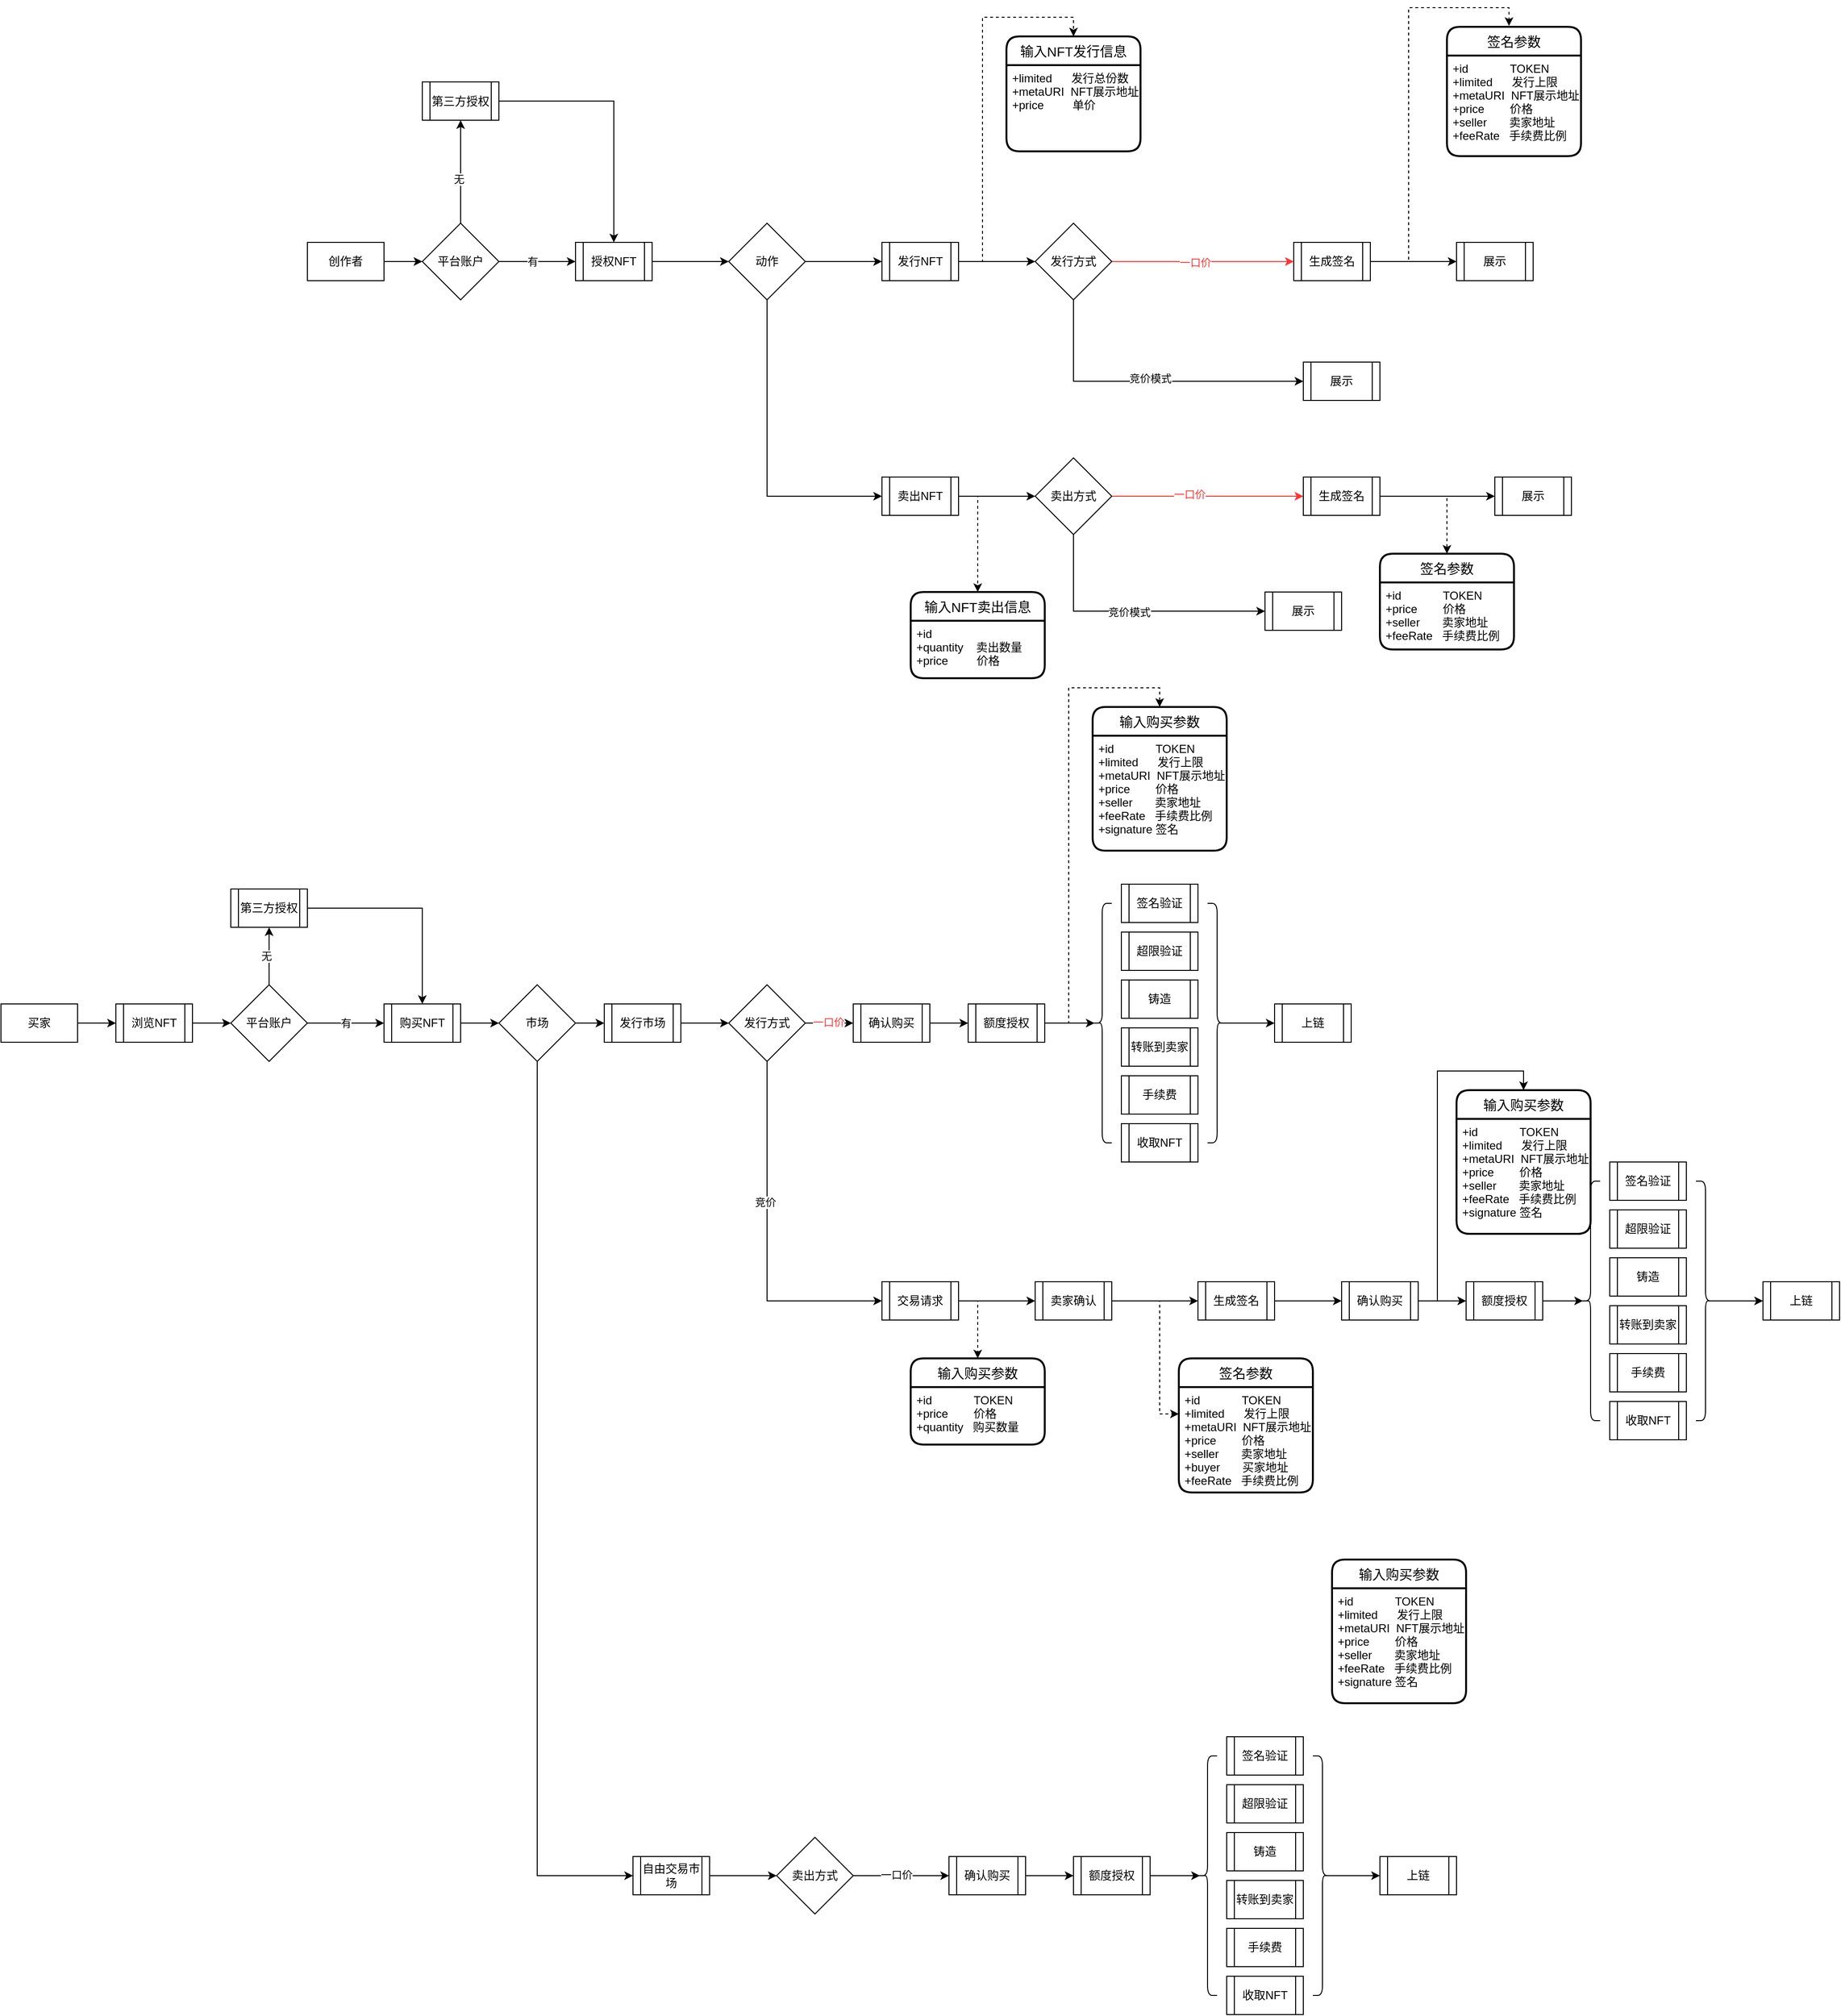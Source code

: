 <mxfile version="18.1.2" type="github">
  <diagram id="UTzgL9qfjFfGgWq564MX" name="Page-1">
    <mxGraphModel dx="3356" dy="2102" grid="1" gridSize="10" guides="1" tooltips="1" connect="1" arrows="1" fold="1" page="0" pageScale="1" pageWidth="827" pageHeight="1169" math="0" shadow="0">
      <root>
        <mxCell id="0" />
        <mxCell id="1" parent="0" />
        <mxCell id="T9-NXceqQanARWgvFfsZ-11" style="edgeStyle=orthogonalEdgeStyle;rounded=0;orthogonalLoop=1;jettySize=auto;html=1;exitX=1;exitY=0.5;exitDx=0;exitDy=0;" edge="1" parent="1" source="T9-NXceqQanARWgvFfsZ-1" target="T9-NXceqQanARWgvFfsZ-10">
          <mxGeometry relative="1" as="geometry" />
        </mxCell>
        <mxCell id="T9-NXceqQanARWgvFfsZ-1" value="创作者" style="rounded=0;whiteSpace=wrap;html=1;" vertex="1" parent="1">
          <mxGeometry x="-360" y="-205" width="80" height="40" as="geometry" />
        </mxCell>
        <mxCell id="T9-NXceqQanARWgvFfsZ-4" value="输入NFT发行信息" style="swimlane;childLayout=stackLayout;horizontal=1;startSize=30;horizontalStack=0;rounded=1;fontSize=14;fontStyle=0;strokeWidth=2;resizeParent=0;resizeLast=1;shadow=0;dashed=0;align=center;" vertex="1" parent="1">
          <mxGeometry x="370" y="-420" width="140" height="120" as="geometry" />
        </mxCell>
        <mxCell id="T9-NXceqQanARWgvFfsZ-5" value="+limited      发行总份数&#xa;+metaURI  NFT展示地址&#xa;+price         单价" style="align=left;strokeColor=none;fillColor=none;spacingLeft=4;fontSize=12;verticalAlign=top;resizable=0;rotatable=0;part=1;" vertex="1" parent="T9-NXceqQanARWgvFfsZ-4">
          <mxGeometry y="30" width="140" height="90" as="geometry" />
        </mxCell>
        <mxCell id="T9-NXceqQanARWgvFfsZ-15" style="edgeStyle=orthogonalEdgeStyle;rounded=0;orthogonalLoop=1;jettySize=auto;html=1;exitX=1;exitY=0.5;exitDx=0;exitDy=0;entryX=0.5;entryY=0;entryDx=0;entryDy=0;" edge="1" parent="1" source="T9-NXceqQanARWgvFfsZ-8" target="T9-NXceqQanARWgvFfsZ-41">
          <mxGeometry relative="1" as="geometry">
            <mxPoint x="-50" y="-225" as="targetPoint" />
          </mxGeometry>
        </mxCell>
        <mxCell id="T9-NXceqQanARWgvFfsZ-8" value="第三方授权" style="shape=process;whiteSpace=wrap;html=1;backgroundOutline=1;" vertex="1" parent="1">
          <mxGeometry x="-240" y="-372.5" width="80" height="40" as="geometry" />
        </mxCell>
        <mxCell id="T9-NXceqQanARWgvFfsZ-12" style="edgeStyle=orthogonalEdgeStyle;rounded=0;orthogonalLoop=1;jettySize=auto;html=1;exitX=1;exitY=0.5;exitDx=0;exitDy=0;entryX=0;entryY=0.5;entryDx=0;entryDy=0;" edge="1" parent="1" source="T9-NXceqQanARWgvFfsZ-10" target="T9-NXceqQanARWgvFfsZ-41">
          <mxGeometry relative="1" as="geometry">
            <mxPoint x="-90" y="-185" as="targetPoint" />
          </mxGeometry>
        </mxCell>
        <mxCell id="T9-NXceqQanARWgvFfsZ-13" value="有" style="edgeLabel;html=1;align=center;verticalAlign=middle;resizable=0;points=[];" vertex="1" connectable="0" parent="T9-NXceqQanARWgvFfsZ-12">
          <mxGeometry x="-0.13" relative="1" as="geometry">
            <mxPoint as="offset" />
          </mxGeometry>
        </mxCell>
        <mxCell id="T9-NXceqQanARWgvFfsZ-14" style="edgeStyle=orthogonalEdgeStyle;rounded=0;orthogonalLoop=1;jettySize=auto;html=1;exitX=0.5;exitY=0;exitDx=0;exitDy=0;" edge="1" parent="1" source="T9-NXceqQanARWgvFfsZ-10" target="T9-NXceqQanARWgvFfsZ-8">
          <mxGeometry relative="1" as="geometry" />
        </mxCell>
        <mxCell id="T9-NXceqQanARWgvFfsZ-16" value="无" style="edgeLabel;html=1;align=center;verticalAlign=middle;resizable=0;points=[];" vertex="1" connectable="0" parent="T9-NXceqQanARWgvFfsZ-14">
          <mxGeometry x="-0.145" y="2" relative="1" as="geometry">
            <mxPoint as="offset" />
          </mxGeometry>
        </mxCell>
        <mxCell id="T9-NXceqQanARWgvFfsZ-10" value="平台账户" style="rhombus;whiteSpace=wrap;html=1;" vertex="1" parent="1">
          <mxGeometry x="-240" y="-225" width="80" height="80" as="geometry" />
        </mxCell>
        <mxCell id="T9-NXceqQanARWgvFfsZ-56" style="edgeStyle=orthogonalEdgeStyle;rounded=0;orthogonalLoop=1;jettySize=auto;html=1;exitX=1;exitY=0.5;exitDx=0;exitDy=0;" edge="1" parent="1" source="T9-NXceqQanARWgvFfsZ-17" target="T9-NXceqQanARWgvFfsZ-55">
          <mxGeometry relative="1" as="geometry" />
        </mxCell>
        <mxCell id="T9-NXceqQanARWgvFfsZ-17" value="买家" style="rounded=0;whiteSpace=wrap;html=1;" vertex="1" parent="1">
          <mxGeometry x="-680" y="590" width="80" height="40" as="geometry" />
        </mxCell>
        <mxCell id="T9-NXceqQanARWgvFfsZ-31" style="edgeStyle=orthogonalEdgeStyle;rounded=0;orthogonalLoop=1;jettySize=auto;html=1;exitX=1;exitY=0.5;exitDx=0;exitDy=0;entryX=0.463;entryY=-0.007;entryDx=0;entryDy=0;entryPerimeter=0;dashed=1;" edge="1" parent="1" source="T9-NXceqQanARWgvFfsZ-18" target="T9-NXceqQanARWgvFfsZ-20">
          <mxGeometry relative="1" as="geometry" />
        </mxCell>
        <mxCell id="T9-NXceqQanARWgvFfsZ-76" style="edgeStyle=orthogonalEdgeStyle;rounded=0;orthogonalLoop=1;jettySize=auto;html=1;exitX=1;exitY=0.5;exitDx=0;exitDy=0;" edge="1" parent="1" source="T9-NXceqQanARWgvFfsZ-18" target="T9-NXceqQanARWgvFfsZ-75">
          <mxGeometry relative="1" as="geometry" />
        </mxCell>
        <mxCell id="T9-NXceqQanARWgvFfsZ-18" value="生成签名" style="shape=process;whiteSpace=wrap;html=1;backgroundOutline=1;" vertex="1" parent="1">
          <mxGeometry x="670" y="-205" width="80" height="40" as="geometry" />
        </mxCell>
        <mxCell id="T9-NXceqQanARWgvFfsZ-20" value="签名参数" style="swimlane;childLayout=stackLayout;horizontal=1;startSize=30;horizontalStack=0;rounded=1;fontSize=14;fontStyle=0;strokeWidth=2;resizeParent=0;resizeLast=1;shadow=0;dashed=0;align=center;" vertex="1" parent="1">
          <mxGeometry x="830" y="-430" width="140" height="135" as="geometry" />
        </mxCell>
        <mxCell id="T9-NXceqQanARWgvFfsZ-21" value="+id             TOKEN&#xa;+limited      发行上限&#xa;+metaURI  NFT展示地址&#xa;+price        价格&#xa;+seller       卖家地址&#xa;+feeRate   手续费比例" style="align=left;strokeColor=none;fillColor=none;spacingLeft=4;fontSize=12;verticalAlign=top;resizable=0;rotatable=0;part=1;" vertex="1" parent="T9-NXceqQanARWgvFfsZ-20">
          <mxGeometry y="30" width="140" height="105" as="geometry" />
        </mxCell>
        <mxCell id="T9-NXceqQanARWgvFfsZ-81" style="edgeStyle=orthogonalEdgeStyle;rounded=0;orthogonalLoop=1;jettySize=auto;html=1;exitX=1;exitY=0.5;exitDx=0;exitDy=0;" edge="1" parent="1" source="T9-NXceqQanARWgvFfsZ-22" target="T9-NXceqQanARWgvFfsZ-80">
          <mxGeometry relative="1" as="geometry" />
        </mxCell>
        <mxCell id="T9-NXceqQanARWgvFfsZ-85" style="edgeStyle=orthogonalEdgeStyle;rounded=0;orthogonalLoop=1;jettySize=auto;html=1;exitX=1;exitY=0.5;exitDx=0;exitDy=0;dashed=1;" edge="1" parent="1" source="T9-NXceqQanARWgvFfsZ-22" target="T9-NXceqQanARWgvFfsZ-32">
          <mxGeometry relative="1" as="geometry" />
        </mxCell>
        <mxCell id="T9-NXceqQanARWgvFfsZ-22" value="卖出NFT" style="shape=process;whiteSpace=wrap;html=1;backgroundOutline=1;" vertex="1" parent="1">
          <mxGeometry x="240" y="40" width="80" height="40" as="geometry" />
        </mxCell>
        <mxCell id="T9-NXceqQanARWgvFfsZ-69" style="edgeStyle=orthogonalEdgeStyle;rounded=0;orthogonalLoop=1;jettySize=auto;html=1;exitX=1;exitY=0.5;exitDx=0;exitDy=0;" edge="1" parent="1" source="T9-NXceqQanARWgvFfsZ-27" target="T9-NXceqQanARWgvFfsZ-68">
          <mxGeometry relative="1" as="geometry" />
        </mxCell>
        <mxCell id="T9-NXceqQanARWgvFfsZ-73" style="edgeStyle=orthogonalEdgeStyle;rounded=0;orthogonalLoop=1;jettySize=auto;html=1;exitX=1;exitY=0.5;exitDx=0;exitDy=0;entryX=0.5;entryY=0;entryDx=0;entryDy=0;dashed=1;" edge="1" parent="1" source="T9-NXceqQanARWgvFfsZ-27" target="T9-NXceqQanARWgvFfsZ-4">
          <mxGeometry relative="1" as="geometry" />
        </mxCell>
        <mxCell id="T9-NXceqQanARWgvFfsZ-27" value="发行NFT" style="shape=process;whiteSpace=wrap;html=1;backgroundOutline=1;" vertex="1" parent="1">
          <mxGeometry x="240" y="-205" width="80" height="40" as="geometry" />
        </mxCell>
        <mxCell id="T9-NXceqQanARWgvFfsZ-32" value="输入NFT卖出信息" style="swimlane;childLayout=stackLayout;horizontal=1;startSize=30;horizontalStack=0;rounded=1;fontSize=14;fontStyle=0;strokeWidth=2;resizeParent=0;resizeLast=1;shadow=0;dashed=0;align=center;" vertex="1" parent="1">
          <mxGeometry x="270" y="160" width="140" height="90" as="geometry" />
        </mxCell>
        <mxCell id="T9-NXceqQanARWgvFfsZ-33" value="+id&#xa;+quantity    卖出数量&#xa;+price         价格" style="align=left;strokeColor=none;fillColor=none;spacingLeft=4;fontSize=12;verticalAlign=top;resizable=0;rotatable=0;part=1;" vertex="1" parent="T9-NXceqQanARWgvFfsZ-32">
          <mxGeometry y="30" width="140" height="60" as="geometry" />
        </mxCell>
        <mxCell id="T9-NXceqQanARWgvFfsZ-37" value="签名参数" style="swimlane;childLayout=stackLayout;horizontal=1;startSize=30;horizontalStack=0;rounded=1;fontSize=14;fontStyle=0;strokeWidth=2;resizeParent=0;resizeLast=1;shadow=0;dashed=0;align=center;" vertex="1" parent="1">
          <mxGeometry x="760" y="120" width="140" height="100" as="geometry" />
        </mxCell>
        <mxCell id="T9-NXceqQanARWgvFfsZ-38" value="+id             TOKEN&#xa;+price        价格&#xa;+seller       卖家地址&#xa;+feeRate   手续费比例" style="align=left;strokeColor=none;fillColor=none;spacingLeft=4;fontSize=12;verticalAlign=top;resizable=0;rotatable=0;part=1;" vertex="1" parent="T9-NXceqQanARWgvFfsZ-37">
          <mxGeometry y="30" width="140" height="70" as="geometry" />
        </mxCell>
        <mxCell id="T9-NXceqQanARWgvFfsZ-44" style="edgeStyle=orthogonalEdgeStyle;rounded=0;orthogonalLoop=1;jettySize=auto;html=1;exitX=1;exitY=0.5;exitDx=0;exitDy=0;" edge="1" parent="1" source="T9-NXceqQanARWgvFfsZ-41" target="T9-NXceqQanARWgvFfsZ-43">
          <mxGeometry relative="1" as="geometry" />
        </mxCell>
        <mxCell id="T9-NXceqQanARWgvFfsZ-41" value="授权NFT" style="shape=process;whiteSpace=wrap;html=1;backgroundOutline=1;" vertex="1" parent="1">
          <mxGeometry x="-80" y="-205" width="80" height="40" as="geometry" />
        </mxCell>
        <mxCell id="T9-NXceqQanARWgvFfsZ-45" style="edgeStyle=orthogonalEdgeStyle;rounded=0;orthogonalLoop=1;jettySize=auto;html=1;exitX=1;exitY=0.5;exitDx=0;exitDy=0;" edge="1" parent="1" source="T9-NXceqQanARWgvFfsZ-43" target="T9-NXceqQanARWgvFfsZ-27">
          <mxGeometry relative="1" as="geometry" />
        </mxCell>
        <mxCell id="T9-NXceqQanARWgvFfsZ-46" style="edgeStyle=orthogonalEdgeStyle;rounded=0;orthogonalLoop=1;jettySize=auto;html=1;exitX=0.5;exitY=1;exitDx=0;exitDy=0;entryX=0;entryY=0.5;entryDx=0;entryDy=0;" edge="1" parent="1" source="T9-NXceqQanARWgvFfsZ-43" target="T9-NXceqQanARWgvFfsZ-22">
          <mxGeometry relative="1" as="geometry" />
        </mxCell>
        <mxCell id="T9-NXceqQanARWgvFfsZ-43" value="动作" style="rhombus;whiteSpace=wrap;html=1;" vertex="1" parent="1">
          <mxGeometry x="80" y="-225" width="80" height="80" as="geometry" />
        </mxCell>
        <mxCell id="T9-NXceqQanARWgvFfsZ-51" style="edgeStyle=orthogonalEdgeStyle;rounded=0;orthogonalLoop=1;jettySize=auto;html=1;exitX=0.5;exitY=0;exitDx=0;exitDy=0;entryX=0.5;entryY=1;entryDx=0;entryDy=0;" edge="1" parent="1" source="T9-NXceqQanARWgvFfsZ-47" target="T9-NXceqQanARWgvFfsZ-50">
          <mxGeometry relative="1" as="geometry" />
        </mxCell>
        <mxCell id="T9-NXceqQanARWgvFfsZ-52" value="无" style="edgeLabel;html=1;align=center;verticalAlign=middle;resizable=0;points=[];" vertex="1" connectable="0" parent="T9-NXceqQanARWgvFfsZ-51">
          <mxGeometry y="3" relative="1" as="geometry">
            <mxPoint as="offset" />
          </mxGeometry>
        </mxCell>
        <mxCell id="T9-NXceqQanARWgvFfsZ-53" value="有" style="edgeStyle=orthogonalEdgeStyle;rounded=0;orthogonalLoop=1;jettySize=auto;html=1;exitX=1;exitY=0.5;exitDx=0;exitDy=0;entryX=0;entryY=0.5;entryDx=0;entryDy=0;" edge="1" parent="1" source="T9-NXceqQanARWgvFfsZ-47" target="T9-NXceqQanARWgvFfsZ-49">
          <mxGeometry relative="1" as="geometry" />
        </mxCell>
        <mxCell id="T9-NXceqQanARWgvFfsZ-47" value="平台账户" style="rhombus;whiteSpace=wrap;html=1;" vertex="1" parent="1">
          <mxGeometry x="-440" y="570" width="80" height="80" as="geometry" />
        </mxCell>
        <mxCell id="T9-NXceqQanARWgvFfsZ-60" style="edgeStyle=orthogonalEdgeStyle;rounded=0;orthogonalLoop=1;jettySize=auto;html=1;exitX=1;exitY=0.5;exitDx=0;exitDy=0;entryX=0;entryY=0.5;entryDx=0;entryDy=0;" edge="1" parent="1" source="T9-NXceqQanARWgvFfsZ-49" target="T9-NXceqQanARWgvFfsZ-59">
          <mxGeometry relative="1" as="geometry" />
        </mxCell>
        <mxCell id="T9-NXceqQanARWgvFfsZ-49" value="购买NFT" style="shape=process;whiteSpace=wrap;html=1;backgroundOutline=1;" vertex="1" parent="1">
          <mxGeometry x="-280" y="590" width="80" height="40" as="geometry" />
        </mxCell>
        <mxCell id="T9-NXceqQanARWgvFfsZ-54" style="edgeStyle=orthogonalEdgeStyle;rounded=0;orthogonalLoop=1;jettySize=auto;html=1;exitX=1;exitY=0.5;exitDx=0;exitDy=0;" edge="1" parent="1" source="T9-NXceqQanARWgvFfsZ-50" target="T9-NXceqQanARWgvFfsZ-49">
          <mxGeometry relative="1" as="geometry" />
        </mxCell>
        <mxCell id="T9-NXceqQanARWgvFfsZ-50" value="第三方授权" style="shape=process;whiteSpace=wrap;html=1;backgroundOutline=1;" vertex="1" parent="1">
          <mxGeometry x="-440" y="470" width="80" height="40" as="geometry" />
        </mxCell>
        <mxCell id="T9-NXceqQanARWgvFfsZ-57" style="edgeStyle=orthogonalEdgeStyle;rounded=0;orthogonalLoop=1;jettySize=auto;html=1;exitX=1;exitY=0.5;exitDx=0;exitDy=0;" edge="1" parent="1" source="T9-NXceqQanARWgvFfsZ-55" target="T9-NXceqQanARWgvFfsZ-47">
          <mxGeometry relative="1" as="geometry" />
        </mxCell>
        <mxCell id="T9-NXceqQanARWgvFfsZ-55" value="浏览NFT" style="shape=process;whiteSpace=wrap;html=1;backgroundOutline=1;" vertex="1" parent="1">
          <mxGeometry x="-560" y="590" width="80" height="40" as="geometry" />
        </mxCell>
        <mxCell id="T9-NXceqQanARWgvFfsZ-95" style="edgeStyle=orthogonalEdgeStyle;rounded=0;orthogonalLoop=1;jettySize=auto;html=1;exitX=1;exitY=0.5;exitDx=0;exitDy=0;" edge="1" parent="1" source="T9-NXceqQanARWgvFfsZ-58" target="T9-NXceqQanARWgvFfsZ-94">
          <mxGeometry relative="1" as="geometry" />
        </mxCell>
        <mxCell id="T9-NXceqQanARWgvFfsZ-58" value="发行市场" style="shape=process;whiteSpace=wrap;html=1;backgroundOutline=1;" vertex="1" parent="1">
          <mxGeometry x="-50" y="590" width="80" height="40" as="geometry" />
        </mxCell>
        <mxCell id="T9-NXceqQanARWgvFfsZ-61" style="edgeStyle=orthogonalEdgeStyle;rounded=0;orthogonalLoop=1;jettySize=auto;html=1;exitX=1;exitY=0.5;exitDx=0;exitDy=0;" edge="1" parent="1" source="T9-NXceqQanARWgvFfsZ-59" target="T9-NXceqQanARWgvFfsZ-58">
          <mxGeometry relative="1" as="geometry" />
        </mxCell>
        <mxCell id="T9-NXceqQanARWgvFfsZ-64" style="edgeStyle=orthogonalEdgeStyle;rounded=0;orthogonalLoop=1;jettySize=auto;html=1;exitX=0.5;exitY=1;exitDx=0;exitDy=0;entryX=0;entryY=0.5;entryDx=0;entryDy=0;" edge="1" parent="1" source="T9-NXceqQanARWgvFfsZ-59" target="T9-NXceqQanARWgvFfsZ-63">
          <mxGeometry relative="1" as="geometry" />
        </mxCell>
        <mxCell id="T9-NXceqQanARWgvFfsZ-59" value="市场" style="rhombus;whiteSpace=wrap;html=1;" vertex="1" parent="1">
          <mxGeometry x="-160" y="570" width="80" height="80" as="geometry" />
        </mxCell>
        <mxCell id="T9-NXceqQanARWgvFfsZ-96" style="edgeStyle=orthogonalEdgeStyle;rounded=0;orthogonalLoop=1;jettySize=auto;html=1;exitX=1;exitY=0.5;exitDx=0;exitDy=0;" edge="1" parent="1" source="T9-NXceqQanARWgvFfsZ-63" target="T9-NXceqQanARWgvFfsZ-93">
          <mxGeometry relative="1" as="geometry" />
        </mxCell>
        <mxCell id="T9-NXceqQanARWgvFfsZ-63" value="自由交易市场" style="shape=process;whiteSpace=wrap;html=1;backgroundOutline=1;" vertex="1" parent="1">
          <mxGeometry x="-20" y="1480" width="80" height="40" as="geometry" />
        </mxCell>
        <mxCell id="T9-NXceqQanARWgvFfsZ-65" value="输入购买参数" style="swimlane;childLayout=stackLayout;horizontal=1;startSize=30;horizontalStack=0;rounded=1;fontSize=14;fontStyle=0;strokeWidth=2;resizeParent=0;resizeLast=1;shadow=0;dashed=0;align=center;" vertex="1" parent="1">
          <mxGeometry x="460" y="280" width="140" height="150" as="geometry" />
        </mxCell>
        <mxCell id="T9-NXceqQanARWgvFfsZ-66" value="+id             TOKEN&#xa;+limited      发行上限&#xa;+metaURI  NFT展示地址&#xa;+price        价格&#xa;+seller       卖家地址&#xa;+feeRate   手续费比例&#xa;+signature 签名" style="align=left;strokeColor=none;fillColor=none;spacingLeft=4;fontSize=12;verticalAlign=top;resizable=0;rotatable=0;part=1;" vertex="1" parent="T9-NXceqQanARWgvFfsZ-65">
          <mxGeometry y="30" width="140" height="120" as="geometry" />
        </mxCell>
        <mxCell id="T9-NXceqQanARWgvFfsZ-71" style="edgeStyle=orthogonalEdgeStyle;rounded=0;orthogonalLoop=1;jettySize=auto;html=1;exitX=1;exitY=0.5;exitDx=0;exitDy=0;strokeColor=#FF3333;" edge="1" parent="1" source="T9-NXceqQanARWgvFfsZ-68" target="T9-NXceqQanARWgvFfsZ-18">
          <mxGeometry relative="1" as="geometry" />
        </mxCell>
        <mxCell id="T9-NXceqQanARWgvFfsZ-72" value="一口价" style="edgeLabel;html=1;align=center;verticalAlign=middle;resizable=0;points=[];fontColor=#FF3333;" vertex="1" connectable="0" parent="T9-NXceqQanARWgvFfsZ-71">
          <mxGeometry x="-0.084" y="-1" relative="1" as="geometry">
            <mxPoint as="offset" />
          </mxGeometry>
        </mxCell>
        <mxCell id="T9-NXceqQanARWgvFfsZ-78" style="edgeStyle=orthogonalEdgeStyle;rounded=0;orthogonalLoop=1;jettySize=auto;html=1;exitX=0.5;exitY=1;exitDx=0;exitDy=0;entryX=0;entryY=0.5;entryDx=0;entryDy=0;" edge="1" parent="1" source="T9-NXceqQanARWgvFfsZ-68" target="T9-NXceqQanARWgvFfsZ-74">
          <mxGeometry relative="1" as="geometry" />
        </mxCell>
        <mxCell id="T9-NXceqQanARWgvFfsZ-79" value="竞价模式" style="edgeLabel;html=1;align=center;verticalAlign=middle;resizable=0;points=[];" vertex="1" connectable="0" parent="T9-NXceqQanARWgvFfsZ-78">
          <mxGeometry x="0.015" y="3" relative="1" as="geometry">
            <mxPoint as="offset" />
          </mxGeometry>
        </mxCell>
        <mxCell id="T9-NXceqQanARWgvFfsZ-68" value="发行方式" style="rhombus;whiteSpace=wrap;html=1;" vertex="1" parent="1">
          <mxGeometry x="400" y="-225" width="80" height="80" as="geometry" />
        </mxCell>
        <mxCell id="T9-NXceqQanARWgvFfsZ-74" value="展示" style="shape=process;whiteSpace=wrap;html=1;backgroundOutline=1;" vertex="1" parent="1">
          <mxGeometry x="680" y="-80" width="80" height="40" as="geometry" />
        </mxCell>
        <mxCell id="T9-NXceqQanARWgvFfsZ-75" value="展示" style="shape=process;whiteSpace=wrap;html=1;backgroundOutline=1;" vertex="1" parent="1">
          <mxGeometry x="840" y="-205" width="80" height="40" as="geometry" />
        </mxCell>
        <mxCell id="T9-NXceqQanARWgvFfsZ-83" style="edgeStyle=orthogonalEdgeStyle;rounded=0;orthogonalLoop=1;jettySize=auto;html=1;exitX=1;exitY=0.5;exitDx=0;exitDy=0;strokeColor=#FF3333;" edge="1" parent="1" source="T9-NXceqQanARWgvFfsZ-80" target="T9-NXceqQanARWgvFfsZ-82">
          <mxGeometry relative="1" as="geometry" />
        </mxCell>
        <mxCell id="T9-NXceqQanARWgvFfsZ-89" value="&lt;font color=&quot;#ff3333&quot;&gt;一口价&lt;/font&gt;" style="edgeLabel;html=1;align=center;verticalAlign=middle;resizable=0;points=[];" vertex="1" connectable="0" parent="T9-NXceqQanARWgvFfsZ-83">
          <mxGeometry x="-0.19" y="2" relative="1" as="geometry">
            <mxPoint as="offset" />
          </mxGeometry>
        </mxCell>
        <mxCell id="T9-NXceqQanARWgvFfsZ-91" style="edgeStyle=orthogonalEdgeStyle;rounded=0;orthogonalLoop=1;jettySize=auto;html=1;exitX=0.5;exitY=1;exitDx=0;exitDy=0;entryX=0;entryY=0.5;entryDx=0;entryDy=0;" edge="1" parent="1" source="T9-NXceqQanARWgvFfsZ-80" target="T9-NXceqQanARWgvFfsZ-90">
          <mxGeometry relative="1" as="geometry" />
        </mxCell>
        <mxCell id="T9-NXceqQanARWgvFfsZ-92" value="竞价模式" style="edgeLabel;html=1;align=center;verticalAlign=middle;resizable=0;points=[];" vertex="1" connectable="0" parent="T9-NXceqQanARWgvFfsZ-91">
          <mxGeometry x="-0.014" y="-1" relative="1" as="geometry">
            <mxPoint as="offset" />
          </mxGeometry>
        </mxCell>
        <mxCell id="T9-NXceqQanARWgvFfsZ-80" value="卖出方式" style="rhombus;whiteSpace=wrap;html=1;" vertex="1" parent="1">
          <mxGeometry x="400" y="20" width="80" height="80" as="geometry" />
        </mxCell>
        <mxCell id="T9-NXceqQanARWgvFfsZ-87" style="edgeStyle=orthogonalEdgeStyle;rounded=0;orthogonalLoop=1;jettySize=auto;html=1;exitX=1;exitY=0.5;exitDx=0;exitDy=0;" edge="1" parent="1" source="T9-NXceqQanARWgvFfsZ-82" target="T9-NXceqQanARWgvFfsZ-86">
          <mxGeometry relative="1" as="geometry" />
        </mxCell>
        <mxCell id="T9-NXceqQanARWgvFfsZ-88" style="edgeStyle=orthogonalEdgeStyle;rounded=0;orthogonalLoop=1;jettySize=auto;html=1;exitX=1;exitY=0.5;exitDx=0;exitDy=0;dashed=1;" edge="1" parent="1" source="T9-NXceqQanARWgvFfsZ-82" target="T9-NXceqQanARWgvFfsZ-37">
          <mxGeometry relative="1" as="geometry" />
        </mxCell>
        <mxCell id="T9-NXceqQanARWgvFfsZ-82" value="生成签名" style="shape=process;whiteSpace=wrap;html=1;backgroundOutline=1;" vertex="1" parent="1">
          <mxGeometry x="680" y="40" width="80" height="40" as="geometry" />
        </mxCell>
        <mxCell id="T9-NXceqQanARWgvFfsZ-86" value="展示" style="shape=process;whiteSpace=wrap;html=1;backgroundOutline=1;" vertex="1" parent="1">
          <mxGeometry x="880" y="40" width="80" height="40" as="geometry" />
        </mxCell>
        <mxCell id="T9-NXceqQanARWgvFfsZ-90" value="展示" style="shape=process;whiteSpace=wrap;html=1;backgroundOutline=1;" vertex="1" parent="1">
          <mxGeometry x="640" y="160" width="80" height="40" as="geometry" />
        </mxCell>
        <mxCell id="T9-NXceqQanARWgvFfsZ-171" style="edgeStyle=orthogonalEdgeStyle;rounded=0;orthogonalLoop=1;jettySize=auto;html=1;exitX=1;exitY=0.5;exitDx=0;exitDy=0;" edge="1" parent="1" source="T9-NXceqQanARWgvFfsZ-93" target="T9-NXceqQanARWgvFfsZ-170">
          <mxGeometry relative="1" as="geometry" />
        </mxCell>
        <mxCell id="T9-NXceqQanARWgvFfsZ-172" value="一口价" style="edgeLabel;html=1;align=center;verticalAlign=middle;resizable=0;points=[];" vertex="1" connectable="0" parent="T9-NXceqQanARWgvFfsZ-171">
          <mxGeometry x="-0.084" y="1" relative="1" as="geometry">
            <mxPoint x="-1" as="offset" />
          </mxGeometry>
        </mxCell>
        <mxCell id="T9-NXceqQanARWgvFfsZ-93" value="卖出方式" style="rhombus;whiteSpace=wrap;html=1;" vertex="1" parent="1">
          <mxGeometry x="130" y="1460" width="80" height="80" as="geometry" />
        </mxCell>
        <mxCell id="T9-NXceqQanARWgvFfsZ-99" style="edgeStyle=orthogonalEdgeStyle;rounded=0;orthogonalLoop=1;jettySize=auto;html=1;exitX=1;exitY=0.5;exitDx=0;exitDy=0;" edge="1" parent="1" source="T9-NXceqQanARWgvFfsZ-94" target="T9-NXceqQanARWgvFfsZ-98">
          <mxGeometry relative="1" as="geometry" />
        </mxCell>
        <mxCell id="T9-NXceqQanARWgvFfsZ-100" value="一口价" style="edgeLabel;html=1;align=center;verticalAlign=middle;resizable=0;points=[];fontColor=#FF3333;" vertex="1" connectable="0" parent="T9-NXceqQanARWgvFfsZ-99">
          <mxGeometry x="-0.006" y="1" relative="1" as="geometry">
            <mxPoint x="-1" as="offset" />
          </mxGeometry>
        </mxCell>
        <mxCell id="T9-NXceqQanARWgvFfsZ-116" style="edgeStyle=orthogonalEdgeStyle;rounded=0;orthogonalLoop=1;jettySize=auto;html=1;exitX=0.5;exitY=1;exitDx=0;exitDy=0;entryX=0;entryY=0.5;entryDx=0;entryDy=0;" edge="1" parent="1" source="T9-NXceqQanARWgvFfsZ-94" target="T9-NXceqQanARWgvFfsZ-115">
          <mxGeometry relative="1" as="geometry" />
        </mxCell>
        <mxCell id="T9-NXceqQanARWgvFfsZ-117" value="竞价" style="edgeLabel;html=1;align=center;verticalAlign=middle;resizable=0;points=[];" vertex="1" connectable="0" parent="T9-NXceqQanARWgvFfsZ-116">
          <mxGeometry x="-0.206" y="-2" relative="1" as="geometry">
            <mxPoint as="offset" />
          </mxGeometry>
        </mxCell>
        <mxCell id="T9-NXceqQanARWgvFfsZ-94" value="发行方式" style="rhombus;whiteSpace=wrap;html=1;" vertex="1" parent="1">
          <mxGeometry x="80" y="570" width="80" height="80" as="geometry" />
        </mxCell>
        <mxCell id="T9-NXceqQanARWgvFfsZ-145" style="edgeStyle=orthogonalEdgeStyle;rounded=0;orthogonalLoop=1;jettySize=auto;html=1;exitX=1;exitY=0.5;exitDx=0;exitDy=0;entryX=0;entryY=0.5;entryDx=0;entryDy=0;" edge="1" parent="1" source="T9-NXceqQanARWgvFfsZ-98" target="T9-NXceqQanARWgvFfsZ-144">
          <mxGeometry relative="1" as="geometry" />
        </mxCell>
        <mxCell id="T9-NXceqQanARWgvFfsZ-98" value="确认购买" style="shape=process;whiteSpace=wrap;html=1;backgroundOutline=1;" vertex="1" parent="1">
          <mxGeometry x="210" y="590" width="80" height="40" as="geometry" />
        </mxCell>
        <mxCell id="T9-NXceqQanARWgvFfsZ-101" value="签名验证" style="shape=process;whiteSpace=wrap;html=1;backgroundOutline=1;" vertex="1" parent="1">
          <mxGeometry x="490" y="465" width="80" height="40" as="geometry" />
        </mxCell>
        <mxCell id="T9-NXceqQanARWgvFfsZ-103" value="超限验证" style="shape=process;whiteSpace=wrap;html=1;backgroundOutline=1;" vertex="1" parent="1">
          <mxGeometry x="490" y="515" width="80" height="40" as="geometry" />
        </mxCell>
        <mxCell id="T9-NXceqQanARWgvFfsZ-106" value="铸造" style="shape=process;whiteSpace=wrap;html=1;backgroundOutline=1;" vertex="1" parent="1">
          <mxGeometry x="490" y="565" width="80" height="40" as="geometry" />
        </mxCell>
        <mxCell id="T9-NXceqQanARWgvFfsZ-107" value="转账到卖家" style="shape=process;whiteSpace=wrap;html=1;backgroundOutline=1;" vertex="1" parent="1">
          <mxGeometry x="490" y="615" width="80" height="40" as="geometry" />
        </mxCell>
        <mxCell id="T9-NXceqQanARWgvFfsZ-108" value="手续费" style="shape=process;whiteSpace=wrap;html=1;backgroundOutline=1;" vertex="1" parent="1">
          <mxGeometry x="490" y="665" width="80" height="40" as="geometry" />
        </mxCell>
        <mxCell id="T9-NXceqQanARWgvFfsZ-109" value="收取NFT" style="shape=process;whiteSpace=wrap;html=1;backgroundOutline=1;" vertex="1" parent="1">
          <mxGeometry x="490" y="715" width="80" height="40" as="geometry" />
        </mxCell>
        <mxCell id="T9-NXceqQanARWgvFfsZ-110" value="" style="shape=curlyBracket;whiteSpace=wrap;html=1;rounded=1;" vertex="1" parent="1">
          <mxGeometry x="460" y="485" width="20" height="250" as="geometry" />
        </mxCell>
        <mxCell id="T9-NXceqQanARWgvFfsZ-114" style="edgeStyle=orthogonalEdgeStyle;rounded=0;orthogonalLoop=1;jettySize=auto;html=1;exitX=0.1;exitY=0.5;exitDx=0;exitDy=0;exitPerimeter=0;" edge="1" parent="1" source="T9-NXceqQanARWgvFfsZ-111" target="T9-NXceqQanARWgvFfsZ-112">
          <mxGeometry relative="1" as="geometry" />
        </mxCell>
        <mxCell id="T9-NXceqQanARWgvFfsZ-111" value="" style="shape=curlyBracket;whiteSpace=wrap;html=1;rounded=1;flipH=1;" vertex="1" parent="1">
          <mxGeometry x="580" y="485" width="20" height="250" as="geometry" />
        </mxCell>
        <mxCell id="T9-NXceqQanARWgvFfsZ-112" value="上链" style="shape=process;whiteSpace=wrap;html=1;backgroundOutline=1;" vertex="1" parent="1">
          <mxGeometry x="650" y="590" width="80" height="40" as="geometry" />
        </mxCell>
        <mxCell id="T9-NXceqQanARWgvFfsZ-119" style="edgeStyle=orthogonalEdgeStyle;rounded=0;orthogonalLoop=1;jettySize=auto;html=1;exitX=1;exitY=0.5;exitDx=0;exitDy=0;" edge="1" parent="1" source="T9-NXceqQanARWgvFfsZ-115" target="T9-NXceqQanARWgvFfsZ-118">
          <mxGeometry relative="1" as="geometry" />
        </mxCell>
        <mxCell id="T9-NXceqQanARWgvFfsZ-123" style="edgeStyle=orthogonalEdgeStyle;rounded=0;orthogonalLoop=1;jettySize=auto;html=1;exitX=1;exitY=0.5;exitDx=0;exitDy=0;entryX=0.5;entryY=0;entryDx=0;entryDy=0;dashed=1;" edge="1" parent="1" source="T9-NXceqQanARWgvFfsZ-115" target="T9-NXceqQanARWgvFfsZ-120">
          <mxGeometry relative="1" as="geometry" />
        </mxCell>
        <mxCell id="T9-NXceqQanARWgvFfsZ-115" value="交易请求" style="shape=process;whiteSpace=wrap;html=1;backgroundOutline=1;" vertex="1" parent="1">
          <mxGeometry x="240" y="880" width="80" height="40" as="geometry" />
        </mxCell>
        <mxCell id="T9-NXceqQanARWgvFfsZ-125" style="edgeStyle=orthogonalEdgeStyle;rounded=0;orthogonalLoop=1;jettySize=auto;html=1;exitX=1;exitY=0.5;exitDx=0;exitDy=0;" edge="1" parent="1" source="T9-NXceqQanARWgvFfsZ-118" target="T9-NXceqQanARWgvFfsZ-124">
          <mxGeometry relative="1" as="geometry" />
        </mxCell>
        <mxCell id="T9-NXceqQanARWgvFfsZ-128" style="edgeStyle=orthogonalEdgeStyle;rounded=0;orthogonalLoop=1;jettySize=auto;html=1;exitX=1;exitY=0.5;exitDx=0;exitDy=0;dashed=1;" edge="1" parent="1" source="T9-NXceqQanARWgvFfsZ-118" target="T9-NXceqQanARWgvFfsZ-126">
          <mxGeometry relative="1" as="geometry">
            <Array as="points">
              <mxPoint x="530" y="900" />
              <mxPoint x="530" y="1018" />
            </Array>
          </mxGeometry>
        </mxCell>
        <mxCell id="T9-NXceqQanARWgvFfsZ-118" value="卖家确认" style="shape=process;whiteSpace=wrap;html=1;backgroundOutline=1;" vertex="1" parent="1">
          <mxGeometry x="400" y="880" width="80" height="40" as="geometry" />
        </mxCell>
        <mxCell id="T9-NXceqQanARWgvFfsZ-120" value="输入购买参数" style="swimlane;childLayout=stackLayout;horizontal=1;startSize=30;horizontalStack=0;rounded=1;fontSize=14;fontStyle=0;strokeWidth=2;resizeParent=0;resizeLast=1;shadow=0;dashed=0;align=center;" vertex="1" parent="1">
          <mxGeometry x="270" y="960" width="140" height="90" as="geometry" />
        </mxCell>
        <mxCell id="T9-NXceqQanARWgvFfsZ-121" value="+id             TOKEN&#xa;+price        价格&#xa;+quantity   购买数量" style="align=left;strokeColor=none;fillColor=none;spacingLeft=4;fontSize=12;verticalAlign=top;resizable=0;rotatable=0;part=1;" vertex="1" parent="T9-NXceqQanARWgvFfsZ-120">
          <mxGeometry y="30" width="140" height="60" as="geometry" />
        </mxCell>
        <mxCell id="T9-NXceqQanARWgvFfsZ-130" style="edgeStyle=orthogonalEdgeStyle;rounded=0;orthogonalLoop=1;jettySize=auto;html=1;exitX=1;exitY=0.5;exitDx=0;exitDy=0;" edge="1" parent="1" source="T9-NXceqQanARWgvFfsZ-124" target="T9-NXceqQanARWgvFfsZ-129">
          <mxGeometry relative="1" as="geometry" />
        </mxCell>
        <mxCell id="T9-NXceqQanARWgvFfsZ-124" value="生成签名" style="shape=process;whiteSpace=wrap;html=1;backgroundOutline=1;" vertex="1" parent="1">
          <mxGeometry x="570" y="880" width="80" height="40" as="geometry" />
        </mxCell>
        <mxCell id="T9-NXceqQanARWgvFfsZ-126" value="签名参数" style="swimlane;childLayout=stackLayout;horizontal=1;startSize=30;horizontalStack=0;rounded=1;fontSize=14;fontStyle=0;strokeWidth=2;resizeParent=0;resizeLast=1;shadow=0;dashed=0;align=center;" vertex="1" parent="1">
          <mxGeometry x="550" y="960" width="140" height="140" as="geometry" />
        </mxCell>
        <mxCell id="T9-NXceqQanARWgvFfsZ-127" value="+id             TOKEN&#xa;+limited      发行上限&#xa;+metaURI  NFT展示地址&#xa;+price        价格&#xa;+seller       卖家地址&#xa;+buyer       买家地址&#xa;+feeRate   手续费比例" style="align=left;strokeColor=none;fillColor=none;spacingLeft=4;fontSize=12;verticalAlign=top;resizable=0;rotatable=0;part=1;" vertex="1" parent="T9-NXceqQanARWgvFfsZ-126">
          <mxGeometry y="30" width="140" height="110" as="geometry" />
        </mxCell>
        <mxCell id="T9-NXceqQanARWgvFfsZ-149" style="edgeStyle=orthogonalEdgeStyle;rounded=0;orthogonalLoop=1;jettySize=auto;html=1;exitX=1;exitY=0.5;exitDx=0;exitDy=0;" edge="1" parent="1" source="T9-NXceqQanARWgvFfsZ-129" target="T9-NXceqQanARWgvFfsZ-148">
          <mxGeometry relative="1" as="geometry" />
        </mxCell>
        <mxCell id="T9-NXceqQanARWgvFfsZ-173" style="edgeStyle=orthogonalEdgeStyle;rounded=0;orthogonalLoop=1;jettySize=auto;html=1;exitX=1;exitY=0.5;exitDx=0;exitDy=0;entryX=0.5;entryY=0;entryDx=0;entryDy=0;" edge="1" parent="1" source="T9-NXceqQanARWgvFfsZ-129" target="T9-NXceqQanARWgvFfsZ-131">
          <mxGeometry relative="1" as="geometry" />
        </mxCell>
        <mxCell id="T9-NXceqQanARWgvFfsZ-129" value="确认购买" style="shape=process;whiteSpace=wrap;html=1;backgroundOutline=1;" vertex="1" parent="1">
          <mxGeometry x="720" y="880" width="80" height="40" as="geometry" />
        </mxCell>
        <mxCell id="T9-NXceqQanARWgvFfsZ-131" value="输入购买参数" style="swimlane;childLayout=stackLayout;horizontal=1;startSize=30;horizontalStack=0;rounded=1;fontSize=14;fontStyle=0;strokeWidth=2;resizeParent=0;resizeLast=1;shadow=0;dashed=0;align=center;" vertex="1" parent="1">
          <mxGeometry x="840" y="680" width="140" height="150" as="geometry" />
        </mxCell>
        <mxCell id="T9-NXceqQanARWgvFfsZ-132" value="+id             TOKEN&#xa;+limited      发行上限&#xa;+metaURI  NFT展示地址&#xa;+price        价格&#xa;+seller       卖家地址&#xa;+feeRate   手续费比例&#xa;+signature 签名" style="align=left;strokeColor=none;fillColor=none;spacingLeft=4;fontSize=12;verticalAlign=top;resizable=0;rotatable=0;part=1;" vertex="1" parent="T9-NXceqQanARWgvFfsZ-131">
          <mxGeometry y="30" width="140" height="120" as="geometry" />
        </mxCell>
        <mxCell id="T9-NXceqQanARWgvFfsZ-133" value="签名验证" style="shape=process;whiteSpace=wrap;html=1;backgroundOutline=1;" vertex="1" parent="1">
          <mxGeometry x="1000" y="755" width="80" height="40" as="geometry" />
        </mxCell>
        <mxCell id="T9-NXceqQanARWgvFfsZ-134" value="超限验证" style="shape=process;whiteSpace=wrap;html=1;backgroundOutline=1;" vertex="1" parent="1">
          <mxGeometry x="1000" y="805" width="80" height="40" as="geometry" />
        </mxCell>
        <mxCell id="T9-NXceqQanARWgvFfsZ-135" value="铸造" style="shape=process;whiteSpace=wrap;html=1;backgroundOutline=1;" vertex="1" parent="1">
          <mxGeometry x="1000" y="855" width="80" height="40" as="geometry" />
        </mxCell>
        <mxCell id="T9-NXceqQanARWgvFfsZ-136" value="转账到卖家" style="shape=process;whiteSpace=wrap;html=1;backgroundOutline=1;" vertex="1" parent="1">
          <mxGeometry x="1000" y="905" width="80" height="40" as="geometry" />
        </mxCell>
        <mxCell id="T9-NXceqQanARWgvFfsZ-137" value="手续费" style="shape=process;whiteSpace=wrap;html=1;backgroundOutline=1;" vertex="1" parent="1">
          <mxGeometry x="1000" y="955" width="80" height="40" as="geometry" />
        </mxCell>
        <mxCell id="T9-NXceqQanARWgvFfsZ-138" value="收取NFT" style="shape=process;whiteSpace=wrap;html=1;backgroundOutline=1;" vertex="1" parent="1">
          <mxGeometry x="1000" y="1005" width="80" height="40" as="geometry" />
        </mxCell>
        <mxCell id="T9-NXceqQanARWgvFfsZ-139" value="" style="shape=curlyBracket;whiteSpace=wrap;html=1;rounded=1;" vertex="1" parent="1">
          <mxGeometry x="970" y="775" width="20" height="250" as="geometry" />
        </mxCell>
        <mxCell id="T9-NXceqQanARWgvFfsZ-140" style="edgeStyle=orthogonalEdgeStyle;rounded=0;orthogonalLoop=1;jettySize=auto;html=1;exitX=0.1;exitY=0.5;exitDx=0;exitDy=0;exitPerimeter=0;" edge="1" parent="1" source="T9-NXceqQanARWgvFfsZ-141" target="T9-NXceqQanARWgvFfsZ-142">
          <mxGeometry relative="1" as="geometry" />
        </mxCell>
        <mxCell id="T9-NXceqQanARWgvFfsZ-141" value="" style="shape=curlyBracket;whiteSpace=wrap;html=1;rounded=1;flipH=1;" vertex="1" parent="1">
          <mxGeometry x="1090" y="775" width="20" height="250" as="geometry" />
        </mxCell>
        <mxCell id="T9-NXceqQanARWgvFfsZ-142" value="上链" style="shape=process;whiteSpace=wrap;html=1;backgroundOutline=1;" vertex="1" parent="1">
          <mxGeometry x="1160" y="880" width="80" height="40" as="geometry" />
        </mxCell>
        <mxCell id="T9-NXceqQanARWgvFfsZ-146" style="edgeStyle=orthogonalEdgeStyle;rounded=0;orthogonalLoop=1;jettySize=auto;html=1;exitX=1;exitY=0.5;exitDx=0;exitDy=0;entryX=0.1;entryY=0.5;entryDx=0;entryDy=0;entryPerimeter=0;" edge="1" parent="1" source="T9-NXceqQanARWgvFfsZ-144" target="T9-NXceqQanARWgvFfsZ-110">
          <mxGeometry relative="1" as="geometry" />
        </mxCell>
        <mxCell id="T9-NXceqQanARWgvFfsZ-147" style="edgeStyle=orthogonalEdgeStyle;rounded=0;orthogonalLoop=1;jettySize=auto;html=1;exitX=1;exitY=0.5;exitDx=0;exitDy=0;entryX=0.5;entryY=0;entryDx=0;entryDy=0;dashed=1;" edge="1" parent="1" source="T9-NXceqQanARWgvFfsZ-144" target="T9-NXceqQanARWgvFfsZ-65">
          <mxGeometry relative="1" as="geometry" />
        </mxCell>
        <mxCell id="T9-NXceqQanARWgvFfsZ-144" value="额度授权" style="shape=process;whiteSpace=wrap;html=1;backgroundOutline=1;" vertex="1" parent="1">
          <mxGeometry x="330" y="590" width="80" height="40" as="geometry" />
        </mxCell>
        <mxCell id="T9-NXceqQanARWgvFfsZ-151" style="edgeStyle=orthogonalEdgeStyle;rounded=0;orthogonalLoop=1;jettySize=auto;html=1;exitX=1;exitY=0.5;exitDx=0;exitDy=0;entryX=0.1;entryY=0.5;entryDx=0;entryDy=0;entryPerimeter=0;" edge="1" parent="1" source="T9-NXceqQanARWgvFfsZ-148" target="T9-NXceqQanARWgvFfsZ-139">
          <mxGeometry relative="1" as="geometry" />
        </mxCell>
        <mxCell id="T9-NXceqQanARWgvFfsZ-148" value="额度授权" style="shape=process;whiteSpace=wrap;html=1;backgroundOutline=1;" vertex="1" parent="1">
          <mxGeometry x="850" y="880" width="80" height="40" as="geometry" />
        </mxCell>
        <mxCell id="T9-NXceqQanARWgvFfsZ-152" value="输入购买参数" style="swimlane;childLayout=stackLayout;horizontal=1;startSize=30;horizontalStack=0;rounded=1;fontSize=14;fontStyle=0;strokeWidth=2;resizeParent=0;resizeLast=1;shadow=0;dashed=0;align=center;" vertex="1" parent="1">
          <mxGeometry x="710" y="1170" width="140" height="150" as="geometry" />
        </mxCell>
        <mxCell id="T9-NXceqQanARWgvFfsZ-153" value="+id             TOKEN&#xa;+limited      发行上限&#xa;+metaURI  NFT展示地址&#xa;+price        价格&#xa;+seller       卖家地址&#xa;+feeRate   手续费比例&#xa;+signature 签名" style="align=left;strokeColor=none;fillColor=none;spacingLeft=4;fontSize=12;verticalAlign=top;resizable=0;rotatable=0;part=1;" vertex="1" parent="T9-NXceqQanARWgvFfsZ-152">
          <mxGeometry y="30" width="140" height="120" as="geometry" />
        </mxCell>
        <mxCell id="T9-NXceqQanARWgvFfsZ-154" style="edgeStyle=orthogonalEdgeStyle;rounded=0;orthogonalLoop=1;jettySize=auto;html=1;entryX=0;entryY=0.5;entryDx=0;entryDy=0;" edge="1" parent="1" source="T9-NXceqQanARWgvFfsZ-170" target="T9-NXceqQanARWgvFfsZ-169">
          <mxGeometry relative="1" as="geometry">
            <mxPoint x="540" y="1500" as="sourcePoint" />
          </mxGeometry>
        </mxCell>
        <mxCell id="T9-NXceqQanARWgvFfsZ-156" value="签名验证" style="shape=process;whiteSpace=wrap;html=1;backgroundOutline=1;" vertex="1" parent="1">
          <mxGeometry x="600" y="1355" width="80" height="40" as="geometry" />
        </mxCell>
        <mxCell id="T9-NXceqQanARWgvFfsZ-157" value="超限验证" style="shape=process;whiteSpace=wrap;html=1;backgroundOutline=1;" vertex="1" parent="1">
          <mxGeometry x="600" y="1405" width="80" height="40" as="geometry" />
        </mxCell>
        <mxCell id="T9-NXceqQanARWgvFfsZ-158" value="铸造" style="shape=process;whiteSpace=wrap;html=1;backgroundOutline=1;" vertex="1" parent="1">
          <mxGeometry x="600" y="1455" width="80" height="40" as="geometry" />
        </mxCell>
        <mxCell id="T9-NXceqQanARWgvFfsZ-159" value="转账到卖家" style="shape=process;whiteSpace=wrap;html=1;backgroundOutline=1;" vertex="1" parent="1">
          <mxGeometry x="600" y="1505" width="80" height="40" as="geometry" />
        </mxCell>
        <mxCell id="T9-NXceqQanARWgvFfsZ-160" value="手续费" style="shape=process;whiteSpace=wrap;html=1;backgroundOutline=1;" vertex="1" parent="1">
          <mxGeometry x="600" y="1555" width="80" height="40" as="geometry" />
        </mxCell>
        <mxCell id="T9-NXceqQanARWgvFfsZ-161" value="收取NFT" style="shape=process;whiteSpace=wrap;html=1;backgroundOutline=1;" vertex="1" parent="1">
          <mxGeometry x="600" y="1605" width="80" height="40" as="geometry" />
        </mxCell>
        <mxCell id="T9-NXceqQanARWgvFfsZ-162" value="" style="shape=curlyBracket;whiteSpace=wrap;html=1;rounded=1;" vertex="1" parent="1">
          <mxGeometry x="570" y="1375" width="20" height="250" as="geometry" />
        </mxCell>
        <mxCell id="T9-NXceqQanARWgvFfsZ-163" style="edgeStyle=orthogonalEdgeStyle;rounded=0;orthogonalLoop=1;jettySize=auto;html=1;exitX=0.1;exitY=0.5;exitDx=0;exitDy=0;exitPerimeter=0;" edge="1" parent="1" source="T9-NXceqQanARWgvFfsZ-164" target="T9-NXceqQanARWgvFfsZ-165">
          <mxGeometry relative="1" as="geometry" />
        </mxCell>
        <mxCell id="T9-NXceqQanARWgvFfsZ-164" value="" style="shape=curlyBracket;whiteSpace=wrap;html=1;rounded=1;flipH=1;" vertex="1" parent="1">
          <mxGeometry x="690" y="1375" width="20" height="250" as="geometry" />
        </mxCell>
        <mxCell id="T9-NXceqQanARWgvFfsZ-165" value="上链" style="shape=process;whiteSpace=wrap;html=1;backgroundOutline=1;" vertex="1" parent="1">
          <mxGeometry x="760" y="1480" width="80" height="40" as="geometry" />
        </mxCell>
        <mxCell id="T9-NXceqQanARWgvFfsZ-168" style="edgeStyle=orthogonalEdgeStyle;rounded=0;orthogonalLoop=1;jettySize=auto;html=1;exitX=1;exitY=0.5;exitDx=0;exitDy=0;entryX=0.1;entryY=0.5;entryDx=0;entryDy=0;entryPerimeter=0;" edge="1" parent="1" source="T9-NXceqQanARWgvFfsZ-169" target="T9-NXceqQanARWgvFfsZ-162">
          <mxGeometry relative="1" as="geometry" />
        </mxCell>
        <mxCell id="T9-NXceqQanARWgvFfsZ-169" value="额度授权" style="shape=process;whiteSpace=wrap;html=1;backgroundOutline=1;" vertex="1" parent="1">
          <mxGeometry x="440" y="1480" width="80" height="40" as="geometry" />
        </mxCell>
        <mxCell id="T9-NXceqQanARWgvFfsZ-170" value="确认购买" style="shape=process;whiteSpace=wrap;html=1;backgroundOutline=1;" vertex="1" parent="1">
          <mxGeometry x="310" y="1480" width="80" height="40" as="geometry" />
        </mxCell>
      </root>
    </mxGraphModel>
  </diagram>
</mxfile>
